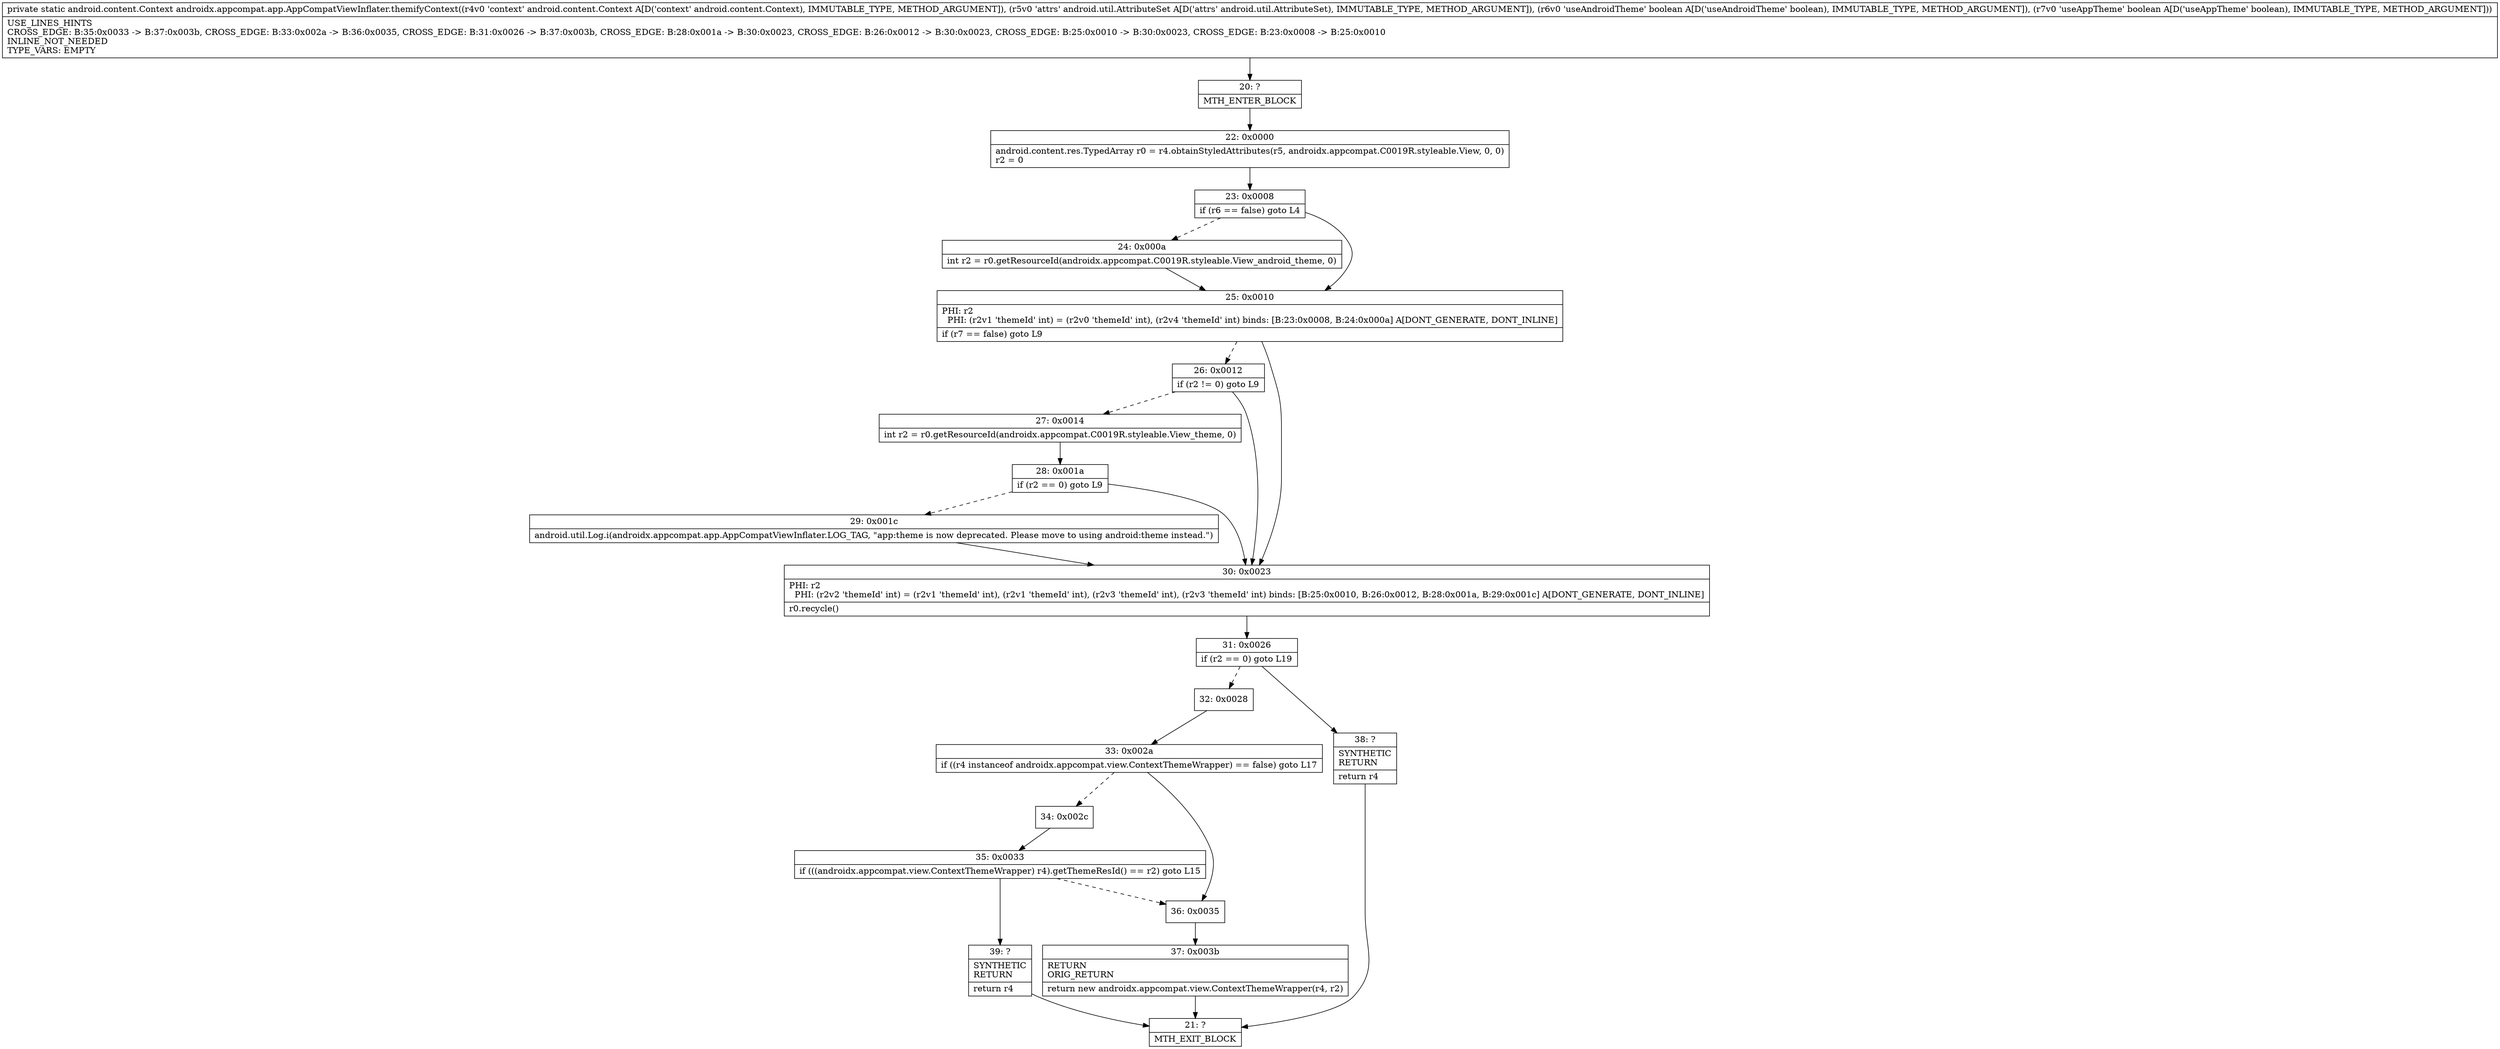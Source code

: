 digraph "CFG forandroidx.appcompat.app.AppCompatViewInflater.themifyContext(Landroid\/content\/Context;Landroid\/util\/AttributeSet;ZZ)Landroid\/content\/Context;" {
Node_20 [shape=record,label="{20\:\ ?|MTH_ENTER_BLOCK\l}"];
Node_22 [shape=record,label="{22\:\ 0x0000|android.content.res.TypedArray r0 = r4.obtainStyledAttributes(r5, androidx.appcompat.C0019R.styleable.View, 0, 0)\lr2 = 0\l}"];
Node_23 [shape=record,label="{23\:\ 0x0008|if (r6 == false) goto L4\l}"];
Node_24 [shape=record,label="{24\:\ 0x000a|int r2 = r0.getResourceId(androidx.appcompat.C0019R.styleable.View_android_theme, 0)\l}"];
Node_25 [shape=record,label="{25\:\ 0x0010|PHI: r2 \l  PHI: (r2v1 'themeId' int) = (r2v0 'themeId' int), (r2v4 'themeId' int) binds: [B:23:0x0008, B:24:0x000a] A[DONT_GENERATE, DONT_INLINE]\l|if (r7 == false) goto L9\l}"];
Node_26 [shape=record,label="{26\:\ 0x0012|if (r2 != 0) goto L9\l}"];
Node_27 [shape=record,label="{27\:\ 0x0014|int r2 = r0.getResourceId(androidx.appcompat.C0019R.styleable.View_theme, 0)\l}"];
Node_28 [shape=record,label="{28\:\ 0x001a|if (r2 == 0) goto L9\l}"];
Node_29 [shape=record,label="{29\:\ 0x001c|android.util.Log.i(androidx.appcompat.app.AppCompatViewInflater.LOG_TAG, \"app:theme is now deprecated. Please move to using android:theme instead.\")\l}"];
Node_30 [shape=record,label="{30\:\ 0x0023|PHI: r2 \l  PHI: (r2v2 'themeId' int) = (r2v1 'themeId' int), (r2v1 'themeId' int), (r2v3 'themeId' int), (r2v3 'themeId' int) binds: [B:25:0x0010, B:26:0x0012, B:28:0x001a, B:29:0x001c] A[DONT_GENERATE, DONT_INLINE]\l|r0.recycle()\l}"];
Node_31 [shape=record,label="{31\:\ 0x0026|if (r2 == 0) goto L19\l}"];
Node_32 [shape=record,label="{32\:\ 0x0028}"];
Node_33 [shape=record,label="{33\:\ 0x002a|if ((r4 instanceof androidx.appcompat.view.ContextThemeWrapper) == false) goto L17\l}"];
Node_34 [shape=record,label="{34\:\ 0x002c}"];
Node_35 [shape=record,label="{35\:\ 0x0033|if (((androidx.appcompat.view.ContextThemeWrapper) r4).getThemeResId() == r2) goto L15\l}"];
Node_39 [shape=record,label="{39\:\ ?|SYNTHETIC\lRETURN\l|return r4\l}"];
Node_21 [shape=record,label="{21\:\ ?|MTH_EXIT_BLOCK\l}"];
Node_36 [shape=record,label="{36\:\ 0x0035}"];
Node_37 [shape=record,label="{37\:\ 0x003b|RETURN\lORIG_RETURN\l|return new androidx.appcompat.view.ContextThemeWrapper(r4, r2)\l}"];
Node_38 [shape=record,label="{38\:\ ?|SYNTHETIC\lRETURN\l|return r4\l}"];
MethodNode[shape=record,label="{private static android.content.Context androidx.appcompat.app.AppCompatViewInflater.themifyContext((r4v0 'context' android.content.Context A[D('context' android.content.Context), IMMUTABLE_TYPE, METHOD_ARGUMENT]), (r5v0 'attrs' android.util.AttributeSet A[D('attrs' android.util.AttributeSet), IMMUTABLE_TYPE, METHOD_ARGUMENT]), (r6v0 'useAndroidTheme' boolean A[D('useAndroidTheme' boolean), IMMUTABLE_TYPE, METHOD_ARGUMENT]), (r7v0 'useAppTheme' boolean A[D('useAppTheme' boolean), IMMUTABLE_TYPE, METHOD_ARGUMENT]))  | USE_LINES_HINTS\lCROSS_EDGE: B:35:0x0033 \-\> B:37:0x003b, CROSS_EDGE: B:33:0x002a \-\> B:36:0x0035, CROSS_EDGE: B:31:0x0026 \-\> B:37:0x003b, CROSS_EDGE: B:28:0x001a \-\> B:30:0x0023, CROSS_EDGE: B:26:0x0012 \-\> B:30:0x0023, CROSS_EDGE: B:25:0x0010 \-\> B:30:0x0023, CROSS_EDGE: B:23:0x0008 \-\> B:25:0x0010\lINLINE_NOT_NEEDED\lTYPE_VARS: EMPTY\l}"];
MethodNode -> Node_20;Node_20 -> Node_22;
Node_22 -> Node_23;
Node_23 -> Node_24[style=dashed];
Node_23 -> Node_25;
Node_24 -> Node_25;
Node_25 -> Node_26[style=dashed];
Node_25 -> Node_30;
Node_26 -> Node_27[style=dashed];
Node_26 -> Node_30;
Node_27 -> Node_28;
Node_28 -> Node_29[style=dashed];
Node_28 -> Node_30;
Node_29 -> Node_30;
Node_30 -> Node_31;
Node_31 -> Node_32[style=dashed];
Node_31 -> Node_38;
Node_32 -> Node_33;
Node_33 -> Node_34[style=dashed];
Node_33 -> Node_36;
Node_34 -> Node_35;
Node_35 -> Node_36[style=dashed];
Node_35 -> Node_39;
Node_39 -> Node_21;
Node_36 -> Node_37;
Node_37 -> Node_21;
Node_38 -> Node_21;
}

